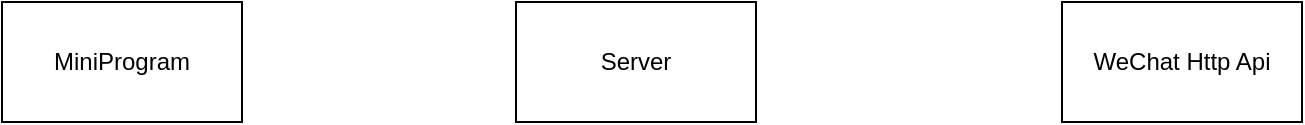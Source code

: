 <mxfile version="22.1.16" type="github">
  <diagram name="第 1 页" id="4WK8prquDSlBuQQoW6sq">
    <mxGraphModel dx="778" dy="537" grid="0" gridSize="10" guides="1" tooltips="1" connect="1" arrows="1" fold="1" page="0" pageScale="1" pageWidth="827" pageHeight="1169" math="0" shadow="0">
      <root>
        <mxCell id="0" />
        <mxCell id="1" parent="0" />
        <mxCell id="nED7eULPSA33yrF9FGDN-1" value="MiniProgram" style="rounded=0;whiteSpace=wrap;html=1;" vertex="1" parent="1">
          <mxGeometry x="56" y="32" width="120" height="60" as="geometry" />
        </mxCell>
        <mxCell id="nED7eULPSA33yrF9FGDN-2" value="Server" style="rounded=0;whiteSpace=wrap;html=1;" vertex="1" parent="1">
          <mxGeometry x="313" y="32" width="120" height="60" as="geometry" />
        </mxCell>
        <mxCell id="nED7eULPSA33yrF9FGDN-3" value="WeChat Http Api" style="rounded=0;whiteSpace=wrap;html=1;" vertex="1" parent="1">
          <mxGeometry x="586" y="32" width="120" height="60" as="geometry" />
        </mxCell>
      </root>
    </mxGraphModel>
  </diagram>
</mxfile>
